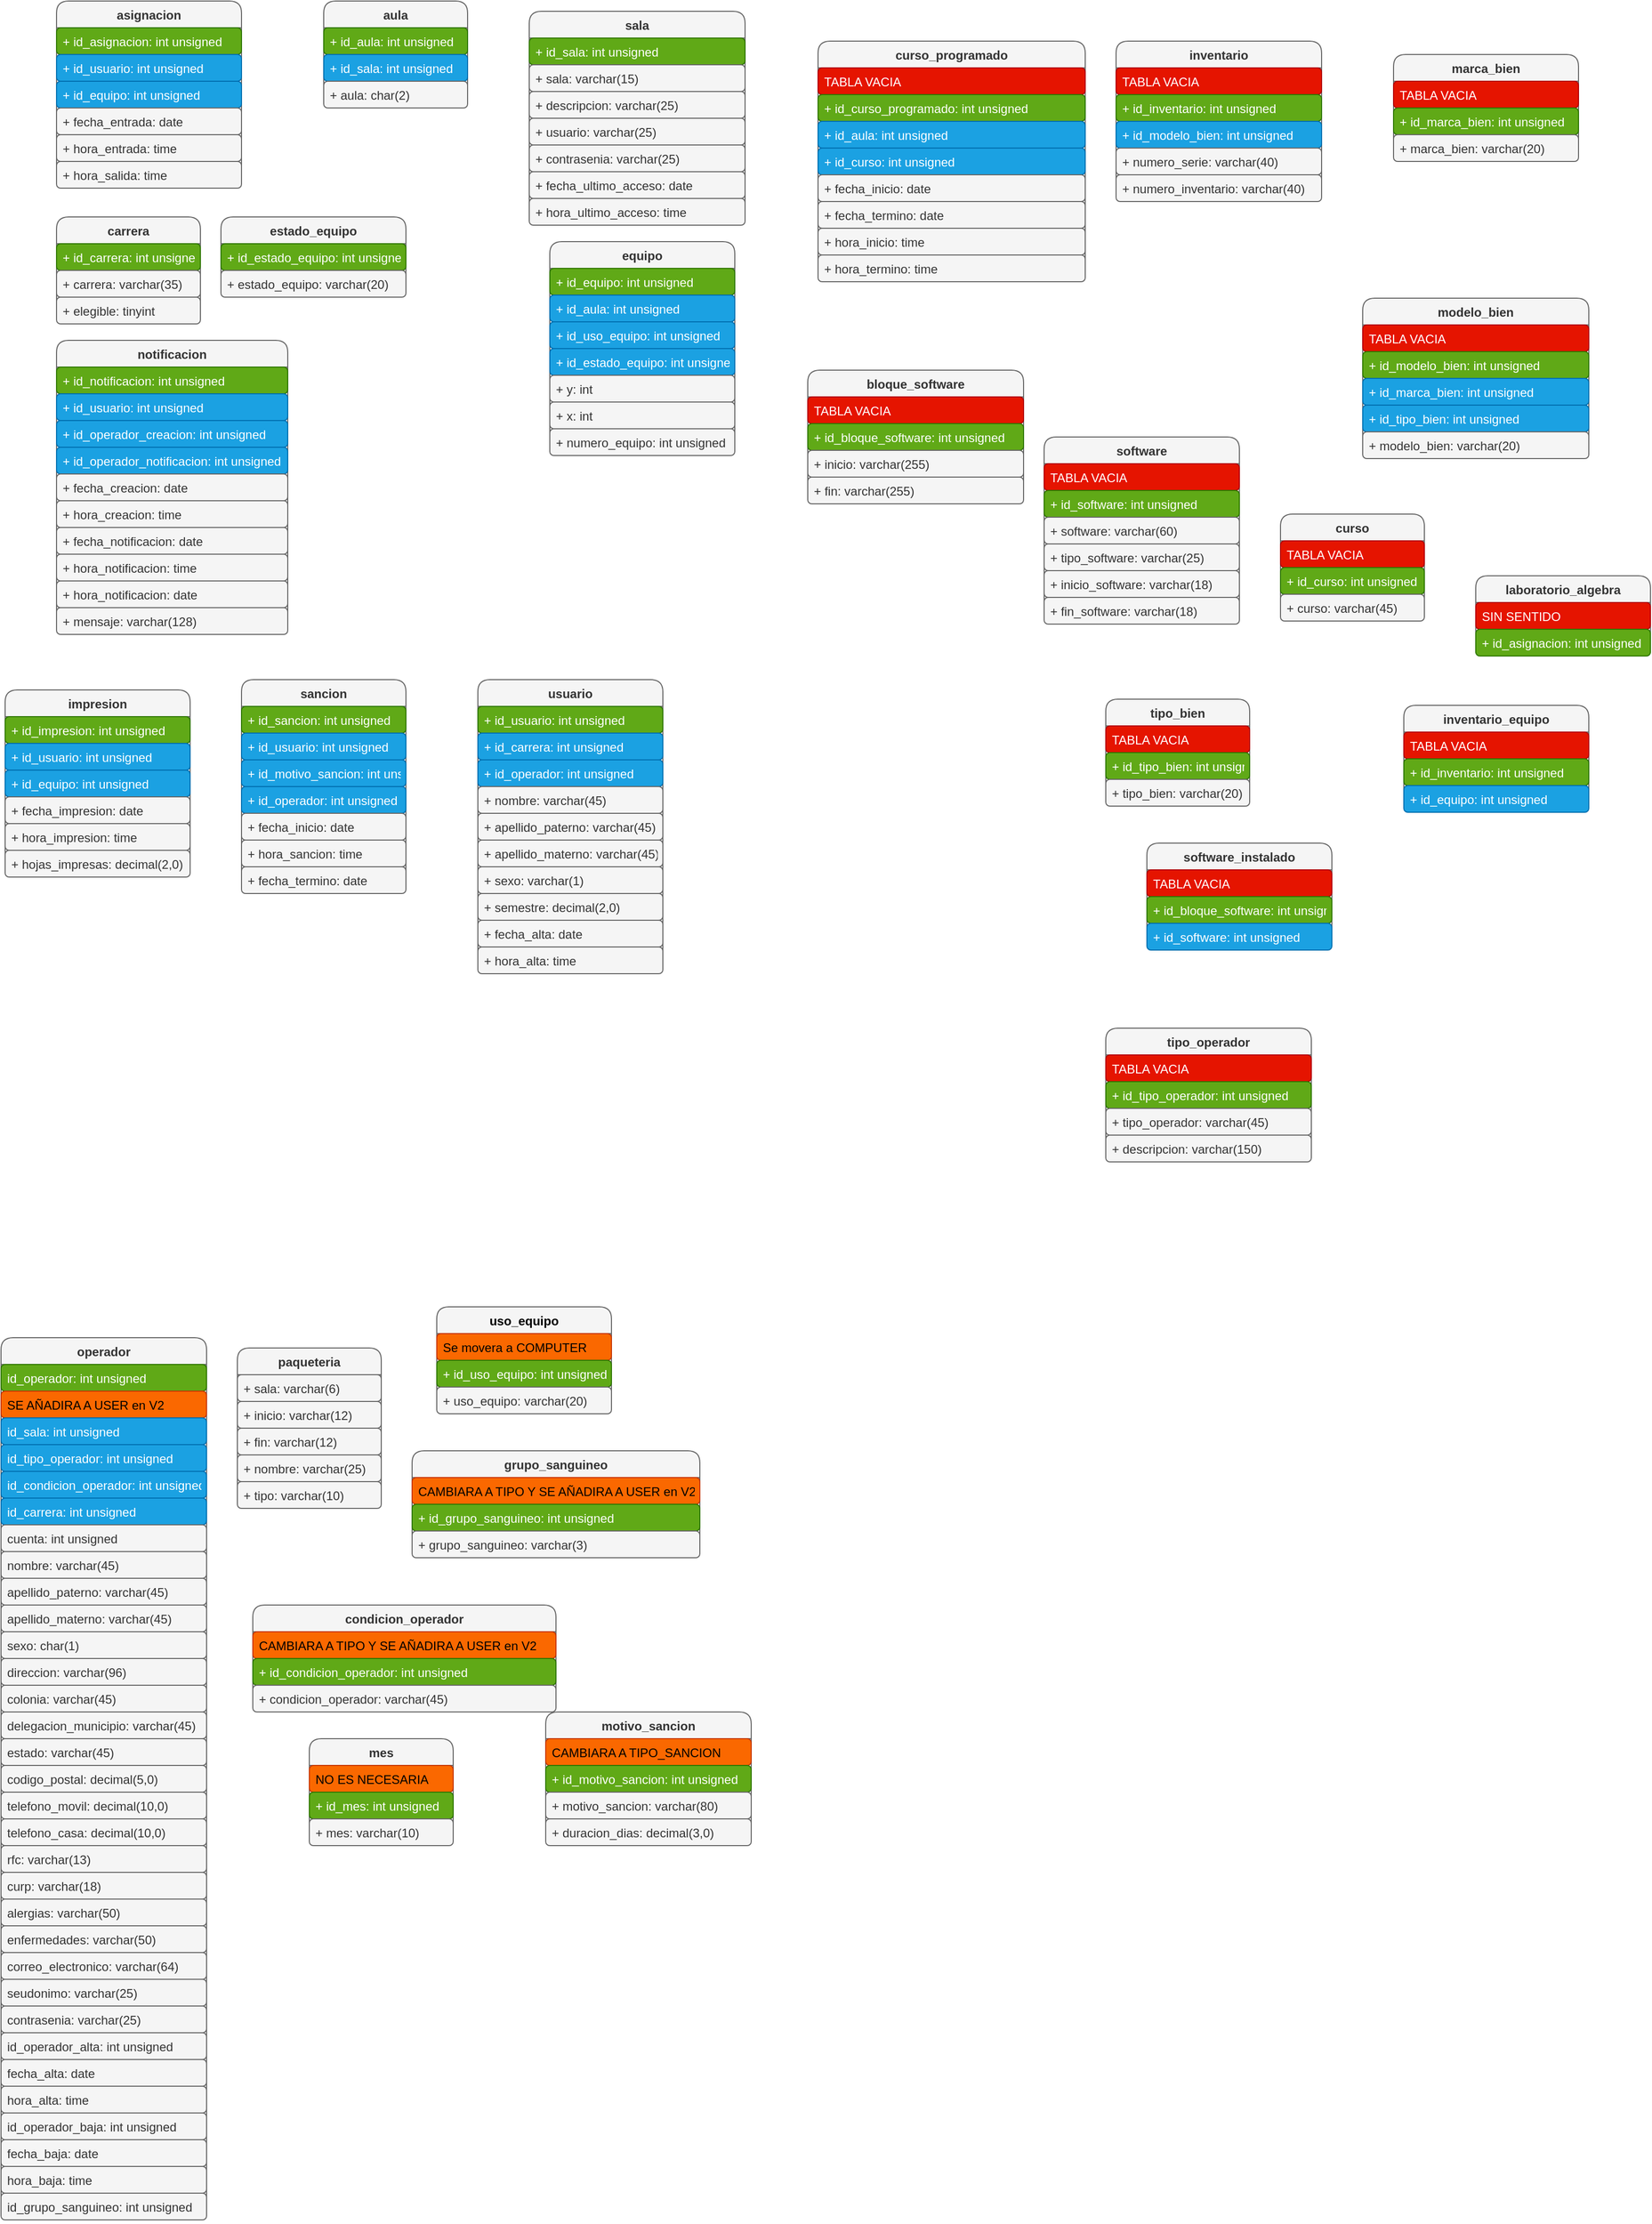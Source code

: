 <mxfile>
    <diagram id="XXIymWgOaEBPU5ojaQgJ" name="Página-1">
        <mxGraphModel dx="-153" dy="631" grid="1" gridSize="10" guides="1" tooltips="1" connect="1" arrows="1" fold="1" page="1" pageScale="1" pageWidth="827" pageHeight="1169" math="0" shadow="0">
            <root>
                <mxCell id="0"/>
                <mxCell id="1" parent="0"/>
                <mxCell id="2" value="asignacion" style="swimlane;fontStyle=1;childLayout=stackLayout;horizontal=1;startSize=26;fillColor=#f5f5f5;horizontalStack=0;resizeParent=1;resizeParentMax=0;resizeLast=0;collapsible=1;marginBottom=0;fontColor=#333333;strokeColor=#666666;rounded=1;" parent="1" vertex="1">
                    <mxGeometry x="930" y="40" width="180" height="182" as="geometry"/>
                </mxCell>
                <mxCell id="3" value="+ id_asignacion: int unsigned" style="text;strokeColor=#2D7600;fillColor=#60a917;align=left;verticalAlign=top;spacingLeft=4;spacingRight=4;overflow=hidden;rotatable=0;points=[[0,0.5],[1,0.5]];portConstraint=eastwest;fontColor=#ffffff;rounded=1;" parent="2" vertex="1">
                    <mxGeometry y="26" width="180" height="26" as="geometry"/>
                </mxCell>
                <mxCell id="4" value="+ id_usuario: int unsigned" style="text;strokeColor=#006EAF;fillColor=#1ba1e2;align=left;verticalAlign=top;spacingLeft=4;spacingRight=4;overflow=hidden;rotatable=0;points=[[0,0.5],[1,0.5]];portConstraint=eastwest;fontColor=#ffffff;rounded=1;" parent="2" vertex="1">
                    <mxGeometry y="52" width="180" height="26" as="geometry"/>
                </mxCell>
                <mxCell id="5" value="+ id_equipo: int unsigned" style="text;strokeColor=#006EAF;fillColor=#1ba1e2;align=left;verticalAlign=top;spacingLeft=4;spacingRight=4;overflow=hidden;rotatable=0;points=[[0,0.5],[1,0.5]];portConstraint=eastwest;fontColor=#ffffff;rounded=1;" parent="2" vertex="1">
                    <mxGeometry y="78" width="180" height="26" as="geometry"/>
                </mxCell>
                <mxCell id="118" value="+ fecha_entrada: date" style="text;strokeColor=#666666;fillColor=#f5f5f5;align=left;verticalAlign=top;spacingLeft=4;spacingRight=4;overflow=hidden;rotatable=0;points=[[0,0.5],[1,0.5]];portConstraint=eastwest;fontColor=#333333;rounded=1;" parent="2" vertex="1">
                    <mxGeometry y="104" width="180" height="26" as="geometry"/>
                </mxCell>
                <mxCell id="119" value="+ hora_entrada: time" style="text;strokeColor=#666666;fillColor=#f5f5f5;align=left;verticalAlign=top;spacingLeft=4;spacingRight=4;overflow=hidden;rotatable=0;points=[[0,0.5],[1,0.5]];portConstraint=eastwest;fontColor=#333333;rounded=1;" parent="2" vertex="1">
                    <mxGeometry y="130" width="180" height="26" as="geometry"/>
                </mxCell>
                <mxCell id="120" value="+ hora_salida: time" style="text;strokeColor=#666666;fillColor=#f5f5f5;align=left;verticalAlign=top;spacingLeft=4;spacingRight=4;overflow=hidden;rotatable=0;points=[[0,0.5],[1,0.5]];portConstraint=eastwest;fontColor=#333333;rounded=1;" parent="2" vertex="1">
                    <mxGeometry y="156" width="180" height="26" as="geometry"/>
                </mxCell>
                <mxCell id="6" value="aula" style="swimlane;fontStyle=1;childLayout=stackLayout;horizontal=1;startSize=26;fillColor=#f5f5f5;horizontalStack=0;resizeParent=1;resizeParentMax=0;resizeLast=0;collapsible=1;marginBottom=0;fontColor=#333333;strokeColor=#666666;rounded=1;" parent="1" vertex="1">
                    <mxGeometry x="1190" y="40" width="140" height="104" as="geometry"/>
                </mxCell>
                <mxCell id="7" value="+ id_aula: int unsigned" style="text;strokeColor=#2D7600;fillColor=#60a917;align=left;verticalAlign=top;spacingLeft=4;spacingRight=4;overflow=hidden;rotatable=0;points=[[0,0.5],[1,0.5]];portConstraint=eastwest;fontColor=#ffffff;rounded=1;" parent="6" vertex="1">
                    <mxGeometry y="26" width="140" height="26" as="geometry"/>
                </mxCell>
                <mxCell id="8" value="+ id_sala: int unsigned" style="text;strokeColor=#006EAF;fillColor=#1ba1e2;align=left;verticalAlign=top;spacingLeft=4;spacingRight=4;overflow=hidden;rotatable=0;points=[[0,0.5],[1,0.5]];portConstraint=eastwest;fontColor=#ffffff;rounded=1;" parent="6" vertex="1">
                    <mxGeometry y="52" width="140" height="26" as="geometry"/>
                </mxCell>
                <mxCell id="9" value="+ aula: char(2)" style="text;strokeColor=#666666;fillColor=#f5f5f5;align=left;verticalAlign=top;spacingLeft=4;spacingRight=4;overflow=hidden;rotatable=0;points=[[0,0.5],[1,0.5]];portConstraint=eastwest;fontColor=#333333;rounded=1;" parent="6" vertex="1">
                    <mxGeometry y="78" width="140" height="26" as="geometry"/>
                </mxCell>
                <mxCell id="10" value="bloque_software" style="swimlane;fontStyle=1;childLayout=stackLayout;horizontal=1;startSize=26;fillColor=#f5f5f5;horizontalStack=0;resizeParent=1;resizeParentMax=0;resizeLast=0;collapsible=1;marginBottom=0;rounded=1;fontColor=#333333;strokeColor=#666666;" parent="1" vertex="1">
                    <mxGeometry x="1661" y="399" width="210" height="130" as="geometry"/>
                </mxCell>
                <mxCell id="201" value="TABLA VACIA" style="text;strokeColor=#B20000;fillColor=#e51400;align=left;verticalAlign=top;spacingLeft=4;spacingRight=4;overflow=hidden;rotatable=0;points=[[0,0.5],[1,0.5]];portConstraint=eastwest;rounded=1;fontColor=#ffffff;" parent="10" vertex="1">
                    <mxGeometry y="26" width="210" height="26" as="geometry"/>
                </mxCell>
                <mxCell id="11" value="+ id_bloque_software: int unsigned" style="text;strokeColor=#2D7600;fillColor=#60a917;align=left;verticalAlign=top;spacingLeft=4;spacingRight=4;overflow=hidden;rotatable=0;points=[[0,0.5],[1,0.5]];portConstraint=eastwest;rounded=1;fontColor=#ffffff;" parent="10" vertex="1">
                    <mxGeometry y="52" width="210" height="26" as="geometry"/>
                </mxCell>
                <mxCell id="12" value="+ inicio: varchar(255)" style="text;strokeColor=#666666;fillColor=#f5f5f5;align=left;verticalAlign=top;spacingLeft=4;spacingRight=4;overflow=hidden;rotatable=0;points=[[0,0.5],[1,0.5]];portConstraint=eastwest;rounded=1;fontColor=#333333;" parent="10" vertex="1">
                    <mxGeometry y="78" width="210" height="26" as="geometry"/>
                </mxCell>
                <mxCell id="13" value="+ fin: varchar(255)" style="text;strokeColor=#666666;fillColor=#f5f5f5;align=left;verticalAlign=top;spacingLeft=4;spacingRight=4;overflow=hidden;rotatable=0;points=[[0,0.5],[1,0.5]];portConstraint=eastwest;rounded=1;fontColor=#333333;" parent="10" vertex="1">
                    <mxGeometry y="104" width="210" height="26" as="geometry"/>
                </mxCell>
                <mxCell id="14" value="carrera" style="swimlane;fontStyle=1;childLayout=stackLayout;horizontal=1;startSize=26;fillColor=#f5f5f5;horizontalStack=0;resizeParent=1;resizeParentMax=0;resizeLast=0;collapsible=1;marginBottom=0;strokeColor=#666666;fontColor=#333333;rounded=1;" parent="1" vertex="1">
                    <mxGeometry x="930" y="250" width="140" height="104" as="geometry"/>
                </mxCell>
                <mxCell id="15" value="+ id_carrera: int unsigned" style="text;strokeColor=#2D7600;fillColor=#60a917;align=left;verticalAlign=top;spacingLeft=4;spacingRight=4;overflow=hidden;rotatable=0;points=[[0,0.5],[1,0.5]];portConstraint=eastwest;fontColor=#ffffff;rounded=1;" parent="14" vertex="1">
                    <mxGeometry y="26" width="140" height="26" as="geometry"/>
                </mxCell>
                <mxCell id="16" value="+ carrera: varchar(35)" style="text;strokeColor=#666666;fillColor=#f5f5f5;align=left;verticalAlign=top;spacingLeft=4;spacingRight=4;overflow=hidden;rotatable=0;points=[[0,0.5],[1,0.5]];portConstraint=eastwest;fontColor=#333333;rounded=1;" parent="14" vertex="1">
                    <mxGeometry y="52" width="140" height="26" as="geometry"/>
                </mxCell>
                <mxCell id="17" value="+ elegible: tinyint" style="text;strokeColor=#666666;fillColor=#f5f5f5;align=left;verticalAlign=top;spacingLeft=4;spacingRight=4;overflow=hidden;rotatable=0;points=[[0,0.5],[1,0.5]];portConstraint=eastwest;fontColor=#333333;rounded=1;" parent="14" vertex="1">
                    <mxGeometry y="78" width="140" height="26" as="geometry"/>
                </mxCell>
                <mxCell id="18" value="condicion_operador" style="swimlane;fontStyle=1;childLayout=stackLayout;horizontal=1;startSize=26;fillColor=#f5f5f5;horizontalStack=0;resizeParent=1;resizeParentMax=0;resizeLast=0;collapsible=1;marginBottom=0;rounded=1;fontColor=#333333;strokeColor=#666666;" parent="1" vertex="1">
                    <mxGeometry x="1121" y="1600" width="295" height="104" as="geometry"/>
                </mxCell>
                <mxCell id="213" value="CAMBIARA A TIPO Y SE AÑADIRA A USER en V2" style="text;strokeColor=#C73500;fillColor=#fa6800;align=left;verticalAlign=top;spacingLeft=4;spacingRight=4;overflow=hidden;rotatable=0;points=[[0,0.5],[1,0.5]];portConstraint=eastwest;rounded=1;fontColor=#000000;" parent="18" vertex="1">
                    <mxGeometry y="26" width="295" height="26" as="geometry"/>
                </mxCell>
                <mxCell id="19" value="+ id_condicion_operador: int unsigned" style="text;strokeColor=#2D7600;fillColor=#60a917;align=left;verticalAlign=top;spacingLeft=4;spacingRight=4;overflow=hidden;rotatable=0;points=[[0,0.5],[1,0.5]];portConstraint=eastwest;rounded=1;fontColor=#ffffff;" parent="18" vertex="1">
                    <mxGeometry y="52" width="295" height="26" as="geometry"/>
                </mxCell>
                <mxCell id="20" value="+ condicion_operador: varchar(45)" style="text;strokeColor=#666666;fillColor=#f5f5f5;align=left;verticalAlign=top;spacingLeft=4;spacingRight=4;overflow=hidden;rotatable=0;points=[[0,0.5],[1,0.5]];portConstraint=eastwest;rounded=1;fontColor=#333333;" parent="18" vertex="1">
                    <mxGeometry y="78" width="295" height="26" as="geometry"/>
                </mxCell>
                <mxCell id="22" value="curso" style="swimlane;fontStyle=1;childLayout=stackLayout;horizontal=1;startSize=26;fillColor=#f5f5f5;horizontalStack=0;resizeParent=1;resizeParentMax=0;resizeLast=0;collapsible=1;marginBottom=0;rounded=1;fontColor=#333333;strokeColor=#666666;" parent="1" vertex="1">
                    <mxGeometry x="2121" y="539" width="140" height="104" as="geometry"/>
                </mxCell>
                <mxCell id="203" value="TABLA VACIA" style="text;strokeColor=#B20000;fillColor=#e51400;align=left;verticalAlign=top;spacingLeft=4;spacingRight=4;overflow=hidden;rotatable=0;points=[[0,0.5],[1,0.5]];portConstraint=eastwest;rounded=1;fontColor=#ffffff;" parent="22" vertex="1">
                    <mxGeometry y="26" width="140" height="26" as="geometry"/>
                </mxCell>
                <mxCell id="23" value="+ id_curso: int unsigned" style="text;strokeColor=#2D7600;fillColor=#60a917;align=left;verticalAlign=top;spacingLeft=4;spacingRight=4;overflow=hidden;rotatable=0;points=[[0,0.5],[1,0.5]];portConstraint=eastwest;rounded=1;fontColor=#ffffff;" parent="22" vertex="1">
                    <mxGeometry y="52" width="140" height="26" as="geometry"/>
                </mxCell>
                <mxCell id="24" value="+ curso: varchar(45)" style="text;strokeColor=#666666;fillColor=#f5f5f5;align=left;verticalAlign=top;spacingLeft=4;spacingRight=4;overflow=hidden;rotatable=0;points=[[0,0.5],[1,0.5]];portConstraint=eastwest;rounded=1;fontColor=#333333;" parent="22" vertex="1">
                    <mxGeometry y="78" width="140" height="26" as="geometry"/>
                </mxCell>
                <mxCell id="26" value="curso_programado" style="swimlane;fontStyle=1;childLayout=stackLayout;horizontal=1;startSize=26;fillColor=#f5f5f5;horizontalStack=0;resizeParent=1;resizeParentMax=0;resizeLast=0;collapsible=1;marginBottom=0;rounded=1;fontColor=#333333;strokeColor=#666666;" parent="1" vertex="1">
                    <mxGeometry x="1671" y="79" width="260" height="234" as="geometry"/>
                </mxCell>
                <mxCell id="210" value="TABLA VACIA" style="text;strokeColor=#B20000;fillColor=#e51400;align=left;verticalAlign=top;spacingLeft=4;spacingRight=4;overflow=hidden;rotatable=0;points=[[0,0.5],[1,0.5]];portConstraint=eastwest;rounded=1;fontColor=#ffffff;" parent="26" vertex="1">
                    <mxGeometry y="26" width="260" height="26" as="geometry"/>
                </mxCell>
                <mxCell id="27" value="+ id_curso_programado: int unsigned" style="text;strokeColor=#2D7600;fillColor=#60a917;align=left;verticalAlign=top;spacingLeft=4;spacingRight=4;overflow=hidden;rotatable=0;points=[[0,0.5],[1,0.5]];portConstraint=eastwest;rounded=1;fontColor=#ffffff;" parent="26" vertex="1">
                    <mxGeometry y="52" width="260" height="26" as="geometry"/>
                </mxCell>
                <mxCell id="154" value="+ id_aula: int unsigned" style="text;strokeColor=#006EAF;fillColor=#1ba1e2;align=left;verticalAlign=top;spacingLeft=4;spacingRight=4;overflow=hidden;rotatable=0;points=[[0,0.5],[1,0.5]];portConstraint=eastwest;rounded=1;fontColor=#ffffff;" parent="26" vertex="1">
                    <mxGeometry y="78" width="260" height="26" as="geometry"/>
                </mxCell>
                <mxCell id="155" value="+ id_curso: int unsigned" style="text;strokeColor=#006EAF;fillColor=#1ba1e2;align=left;verticalAlign=top;spacingLeft=4;spacingRight=4;overflow=hidden;rotatable=0;points=[[0,0.5],[1,0.5]];portConstraint=eastwest;rounded=1;fontColor=#ffffff;" parent="26" vertex="1">
                    <mxGeometry y="104" width="260" height="26" as="geometry"/>
                </mxCell>
                <mxCell id="28" value="+ fecha_inicio: date" style="text;strokeColor=#666666;fillColor=#f5f5f5;align=left;verticalAlign=top;spacingLeft=4;spacingRight=4;overflow=hidden;rotatable=0;points=[[0,0.5],[1,0.5]];portConstraint=eastwest;rounded=1;fontColor=#333333;" parent="26" vertex="1">
                    <mxGeometry y="130" width="260" height="26" as="geometry"/>
                </mxCell>
                <mxCell id="29" value="+ fecha_termino: date" style="text;strokeColor=#666666;fillColor=#f5f5f5;align=left;verticalAlign=top;spacingLeft=4;spacingRight=4;overflow=hidden;rotatable=0;points=[[0,0.5],[1,0.5]];portConstraint=eastwest;rounded=1;fontColor=#333333;" parent="26" vertex="1">
                    <mxGeometry y="156" width="260" height="26" as="geometry"/>
                </mxCell>
                <mxCell id="157" value="+ hora_inicio: time" style="text;strokeColor=#666666;fillColor=#f5f5f5;align=left;verticalAlign=top;spacingLeft=4;spacingRight=4;overflow=hidden;rotatable=0;points=[[0,0.5],[1,0.5]];portConstraint=eastwest;rounded=1;fontColor=#333333;" parent="26" vertex="1">
                    <mxGeometry y="182" width="260" height="26" as="geometry"/>
                </mxCell>
                <mxCell id="158" value="+ hora_termino: time" style="text;strokeColor=#666666;fillColor=#f5f5f5;align=left;verticalAlign=top;spacingLeft=4;spacingRight=4;overflow=hidden;rotatable=0;points=[[0,0.5],[1,0.5]];portConstraint=eastwest;rounded=1;fontColor=#333333;" parent="26" vertex="1">
                    <mxGeometry y="208" width="260" height="26" as="geometry"/>
                </mxCell>
                <mxCell id="30" value="equipo" style="swimlane;fontStyle=1;childLayout=stackLayout;horizontal=1;startSize=26;fillColor=#f5f5f5;horizontalStack=0;resizeParent=1;resizeParentMax=0;resizeLast=0;collapsible=1;marginBottom=0;fontColor=#333333;strokeColor=#666666;rounded=1;" parent="1" vertex="1">
                    <mxGeometry x="1410" y="274" width="180" height="208" as="geometry"/>
                </mxCell>
                <mxCell id="31" value="+ id_equipo: int unsigned" style="text;strokeColor=#2D7600;fillColor=#60a917;align=left;verticalAlign=top;spacingLeft=4;spacingRight=4;overflow=hidden;rotatable=0;points=[[0,0.5],[1,0.5]];portConstraint=eastwest;fontColor=#ffffff;rounded=1;" parent="30" vertex="1">
                    <mxGeometry y="26" width="180" height="26" as="geometry"/>
                </mxCell>
                <mxCell id="125" value="+ id_aula: int unsigned" style="text;strokeColor=#006EAF;fillColor=#1ba1e2;align=left;verticalAlign=top;spacingLeft=4;spacingRight=4;overflow=hidden;rotatable=0;points=[[0,0.5],[1,0.5]];portConstraint=eastwest;fontColor=#ffffff;rounded=1;" parent="30" vertex="1">
                    <mxGeometry y="52" width="180" height="26" as="geometry"/>
                </mxCell>
                <mxCell id="127" value="+ id_uso_equipo: int unsigned" style="text;strokeColor=#006EAF;fillColor=#1ba1e2;align=left;verticalAlign=top;spacingLeft=4;spacingRight=4;overflow=hidden;rotatable=0;points=[[0,0.5],[1,0.5]];portConstraint=eastwest;fontColor=#ffffff;rounded=1;" parent="30" vertex="1">
                    <mxGeometry y="78" width="180" height="26" as="geometry"/>
                </mxCell>
                <mxCell id="128" value="+ id_estado_equipo: int unsigned" style="text;strokeColor=#006EAF;fillColor=#1ba1e2;align=left;verticalAlign=top;spacingLeft=4;spacingRight=4;overflow=hidden;rotatable=0;points=[[0,0.5],[1,0.5]];portConstraint=eastwest;fontColor=#ffffff;rounded=1;" parent="30" vertex="1">
                    <mxGeometry y="104" width="180" height="26" as="geometry"/>
                </mxCell>
                <mxCell id="32" value="+ y: int" style="text;strokeColor=#666666;fillColor=#f5f5f5;align=left;verticalAlign=top;spacingLeft=4;spacingRight=4;overflow=hidden;rotatable=0;points=[[0,0.5],[1,0.5]];portConstraint=eastwest;fontColor=#333333;rounded=1;" parent="30" vertex="1">
                    <mxGeometry y="130" width="180" height="26" as="geometry"/>
                </mxCell>
                <mxCell id="126" value="+ x: int" style="text;strokeColor=#666666;fillColor=#f5f5f5;align=left;verticalAlign=top;spacingLeft=4;spacingRight=4;overflow=hidden;rotatable=0;points=[[0,0.5],[1,0.5]];portConstraint=eastwest;fontColor=#333333;rounded=1;" parent="30" vertex="1">
                    <mxGeometry y="156" width="180" height="26" as="geometry"/>
                </mxCell>
                <mxCell id="33" value="+ numero_equipo: int unsigned" style="text;strokeColor=#666666;fillColor=#f5f5f5;align=left;verticalAlign=top;spacingLeft=4;spacingRight=4;overflow=hidden;rotatable=0;points=[[0,0.5],[1,0.5]];portConstraint=eastwest;fontColor=#333333;rounded=1;" parent="30" vertex="1">
                    <mxGeometry y="182" width="180" height="26" as="geometry"/>
                </mxCell>
                <mxCell id="34" value="estado_equipo" style="swimlane;fontStyle=1;childLayout=stackLayout;horizontal=1;startSize=26;fillColor=#f5f5f5;horizontalStack=0;resizeParent=1;resizeParentMax=0;resizeLast=0;collapsible=1;marginBottom=0;fontColor=#333333;strokeColor=#666666;rounded=1;" parent="1" vertex="1">
                    <mxGeometry x="1090" y="250" width="180" height="78" as="geometry"/>
                </mxCell>
                <mxCell id="35" value="+ id_estado_equipo: int unsigned" style="text;strokeColor=#2D7600;fillColor=#60a917;align=left;verticalAlign=top;spacingLeft=4;spacingRight=4;overflow=hidden;rotatable=0;points=[[0,0.5],[1,0.5]];portConstraint=eastwest;fontColor=#ffffff;rounded=1;" parent="34" vertex="1">
                    <mxGeometry y="26" width="180" height="26" as="geometry"/>
                </mxCell>
                <mxCell id="36" value="+ estado_equipo: varchar(20)" style="text;strokeColor=#666666;fillColor=#f5f5f5;align=left;verticalAlign=top;spacingLeft=4;spacingRight=4;overflow=hidden;rotatable=0;points=[[0,0.5],[1,0.5]];portConstraint=eastwest;fontColor=#333333;rounded=1;" parent="34" vertex="1">
                    <mxGeometry y="52" width="180" height="26" as="geometry"/>
                </mxCell>
                <mxCell id="38" value="grupo_sanguineo" style="swimlane;fontStyle=1;childLayout=stackLayout;horizontal=1;startSize=26;fillColor=#f5f5f5;horizontalStack=0;resizeParent=1;resizeParentMax=0;resizeLast=0;collapsible=1;marginBottom=0;rounded=1;fontColor=#333333;strokeColor=#666666;" parent="1" vertex="1">
                    <mxGeometry x="1276" y="1450" width="280" height="104" as="geometry"/>
                </mxCell>
                <mxCell id="215" value="CAMBIARA A TIPO Y SE AÑADIRA A USER en V2" style="text;strokeColor=#C73500;fillColor=#fa6800;align=left;verticalAlign=top;spacingLeft=4;spacingRight=4;overflow=hidden;rotatable=0;points=[[0,0.5],[1,0.5]];portConstraint=eastwest;rounded=1;fontColor=#000000;" parent="38" vertex="1">
                    <mxGeometry y="26" width="280" height="26" as="geometry"/>
                </mxCell>
                <mxCell id="39" value="+ id_grupo_sanguineo: int unsigned" style="text;strokeColor=#2D7600;fillColor=#60a917;align=left;verticalAlign=top;spacingLeft=4;spacingRight=4;overflow=hidden;rotatable=0;points=[[0,0.5],[1,0.5]];portConstraint=eastwest;rounded=1;fontColor=#ffffff;" parent="38" vertex="1">
                    <mxGeometry y="52" width="280" height="26" as="geometry"/>
                </mxCell>
                <mxCell id="40" value="+ grupo_sanguineo: varchar(3)" style="text;strokeColor=#666666;fillColor=#f5f5f5;align=left;verticalAlign=top;spacingLeft=4;spacingRight=4;overflow=hidden;rotatable=0;points=[[0,0.5],[1,0.5]];portConstraint=eastwest;rounded=1;fontColor=#333333;" parent="38" vertex="1">
                    <mxGeometry y="78" width="280" height="26" as="geometry"/>
                </mxCell>
                <mxCell id="42" value="impresion" style="swimlane;fontStyle=1;childLayout=stackLayout;horizontal=1;startSize=26;fillColor=#f5f5f5;horizontalStack=0;resizeParent=1;resizeParentMax=0;resizeLast=0;collapsible=1;marginBottom=0;fontColor=#333333;strokeColor=#666666;rounded=1;" parent="1" vertex="1">
                    <mxGeometry x="880" y="710" width="180" height="182" as="geometry"/>
                </mxCell>
                <mxCell id="43" value="+ id_impresion: int unsigned" style="text;strokeColor=#2D7600;fillColor=#60a917;align=left;verticalAlign=top;spacingLeft=4;spacingRight=4;overflow=hidden;rotatable=0;points=[[0,0.5],[1,0.5]];portConstraint=eastwest;fontColor=#ffffff;rounded=1;" parent="42" vertex="1">
                    <mxGeometry y="26" width="180" height="26" as="geometry"/>
                </mxCell>
                <mxCell id="138" value="+ id_usuario: int unsigned" style="text;strokeColor=#006EAF;fillColor=#1ba1e2;align=left;verticalAlign=top;spacingLeft=4;spacingRight=4;overflow=hidden;rotatable=0;points=[[0,0.5],[1,0.5]];portConstraint=eastwest;fontColor=#ffffff;rounded=1;" parent="42" vertex="1">
                    <mxGeometry y="52" width="180" height="26" as="geometry"/>
                </mxCell>
                <mxCell id="139" value="+ id_equipo: int unsigned" style="text;strokeColor=#006EAF;fillColor=#1ba1e2;align=left;verticalAlign=top;spacingLeft=4;spacingRight=4;overflow=hidden;rotatable=0;points=[[0,0.5],[1,0.5]];portConstraint=eastwest;fontColor=#ffffff;rounded=1;" parent="42" vertex="1">
                    <mxGeometry y="78" width="180" height="26" as="geometry"/>
                </mxCell>
                <mxCell id="44" value="+ fecha_impresion: date" style="text;strokeColor=#666666;fillColor=#f5f5f5;align=left;verticalAlign=top;spacingLeft=4;spacingRight=4;overflow=hidden;rotatable=0;points=[[0,0.5],[1,0.5]];portConstraint=eastwest;fontColor=#333333;rounded=1;" parent="42" vertex="1">
                    <mxGeometry y="104" width="180" height="26" as="geometry"/>
                </mxCell>
                <mxCell id="45" value="+ hora_impresion: time" style="text;strokeColor=#666666;fillColor=#f5f5f5;align=left;verticalAlign=top;spacingLeft=4;spacingRight=4;overflow=hidden;rotatable=0;points=[[0,0.5],[1,0.5]];portConstraint=eastwest;fontColor=#333333;rounded=1;" parent="42" vertex="1">
                    <mxGeometry y="130" width="180" height="26" as="geometry"/>
                </mxCell>
                <mxCell id="141" value="+ hojas_impresas: decimal(2,0)" style="text;strokeColor=#666666;fillColor=#f5f5f5;align=left;verticalAlign=top;spacingLeft=4;spacingRight=4;overflow=hidden;rotatable=0;points=[[0,0.5],[1,0.5]];portConstraint=eastwest;fontColor=#333333;rounded=1;" parent="42" vertex="1">
                    <mxGeometry y="156" width="180" height="26" as="geometry"/>
                </mxCell>
                <mxCell id="46" value="inventario" style="swimlane;fontStyle=1;childLayout=stackLayout;horizontal=1;startSize=26;fillColor=#f5f5f5;horizontalStack=0;resizeParent=1;resizeParentMax=0;resizeLast=0;collapsible=1;marginBottom=0;rounded=1;fontColor=#333333;strokeColor=#666666;" parent="1" vertex="1">
                    <mxGeometry x="1961" y="79" width="200" height="156" as="geometry"/>
                </mxCell>
                <mxCell id="204" value="TABLA VACIA" style="text;strokeColor=#B20000;fillColor=#e51400;align=left;verticalAlign=top;spacingLeft=4;spacingRight=4;overflow=hidden;rotatable=0;points=[[0,0.5],[1,0.5]];portConstraint=eastwest;rounded=1;fontColor=#ffffff;" parent="46" vertex="1">
                    <mxGeometry y="26" width="200" height="26" as="geometry"/>
                </mxCell>
                <mxCell id="47" value="+ id_inventario: int unsigned" style="text;strokeColor=#2D7600;fillColor=#60a917;align=left;verticalAlign=top;spacingLeft=4;spacingRight=4;overflow=hidden;rotatable=0;points=[[0,0.5],[1,0.5]];portConstraint=eastwest;rounded=1;fontColor=#ffffff;" parent="46" vertex="1">
                    <mxGeometry y="52" width="200" height="26" as="geometry"/>
                </mxCell>
                <mxCell id="48" value="+ id_modelo_bien: int unsigned" style="text;strokeColor=#006EAF;fillColor=#1ba1e2;align=left;verticalAlign=top;spacingLeft=4;spacingRight=4;overflow=hidden;rotatable=0;points=[[0,0.5],[1,0.5]];portConstraint=eastwest;rounded=1;fontColor=#ffffff;" parent="46" vertex="1">
                    <mxGeometry y="78" width="200" height="26" as="geometry"/>
                </mxCell>
                <mxCell id="49" value="+ numero_serie: varchar(40)" style="text;strokeColor=#666666;fillColor=#f5f5f5;align=left;verticalAlign=top;spacingLeft=4;spacingRight=4;overflow=hidden;rotatable=0;points=[[0,0.5],[1,0.5]];portConstraint=eastwest;rounded=1;fontColor=#333333;" parent="46" vertex="1">
                    <mxGeometry y="104" width="200" height="26" as="geometry"/>
                </mxCell>
                <mxCell id="159" value="+ numero_inventario: varchar(40)" style="text;strokeColor=#666666;fillColor=#f5f5f5;align=left;verticalAlign=top;spacingLeft=4;spacingRight=4;overflow=hidden;rotatable=0;points=[[0,0.5],[1,0.5]];portConstraint=eastwest;rounded=1;fontColor=#333333;" parent="46" vertex="1">
                    <mxGeometry y="130" width="200" height="26" as="geometry"/>
                </mxCell>
                <mxCell id="50" value="inventario_equipo" style="swimlane;fontStyle=1;childLayout=stackLayout;horizontal=1;startSize=26;fillColor=#f5f5f5;horizontalStack=0;resizeParent=1;resizeParentMax=0;resizeLast=0;collapsible=1;marginBottom=0;rounded=1;fontColor=#333333;strokeColor=#666666;" parent="1" vertex="1">
                    <mxGeometry x="2241" y="725" width="180" height="104" as="geometry"/>
                </mxCell>
                <mxCell id="206" value="TABLA VACIA" style="text;strokeColor=#B20000;fillColor=#e51400;align=left;verticalAlign=top;spacingLeft=4;spacingRight=4;overflow=hidden;rotatable=0;points=[[0,0.5],[1,0.5]];portConstraint=eastwest;rounded=1;fontColor=#ffffff;" parent="50" vertex="1">
                    <mxGeometry y="26" width="180" height="26" as="geometry"/>
                </mxCell>
                <mxCell id="51" value="+ id_inventario: int unsigned" style="text;strokeColor=#2D7600;fillColor=#60a917;align=left;verticalAlign=top;spacingLeft=4;spacingRight=4;overflow=hidden;rotatable=0;points=[[0,0.5],[1,0.5]];portConstraint=eastwest;rounded=1;fontColor=#ffffff;" parent="50" vertex="1">
                    <mxGeometry y="52" width="180" height="26" as="geometry"/>
                </mxCell>
                <mxCell id="52" value="+ id_equipo: int unsigned" style="text;strokeColor=#006EAF;fillColor=#1ba1e2;align=left;verticalAlign=top;spacingLeft=4;spacingRight=4;overflow=hidden;rotatable=0;points=[[0,0.5],[1,0.5]];portConstraint=eastwest;rounded=1;fontColor=#ffffff;" parent="50" vertex="1">
                    <mxGeometry y="78" width="180" height="26" as="geometry"/>
                </mxCell>
                <mxCell id="54" value="laboratorio_algebra" style="swimlane;fontStyle=1;childLayout=stackLayout;horizontal=1;startSize=26;fillColor=#f5f5f5;horizontalStack=0;resizeParent=1;resizeParentMax=0;resizeLast=0;collapsible=1;marginBottom=0;rounded=1;fontColor=#333333;strokeColor=#666666;" parent="1" vertex="1">
                    <mxGeometry x="2311" y="599" width="170" height="78" as="geometry"/>
                </mxCell>
                <mxCell id="199" value="SIN SENTIDO" style="text;strokeColor=#B20000;fillColor=#e51400;align=left;verticalAlign=top;spacingLeft=4;spacingRight=4;overflow=hidden;rotatable=0;points=[[0,0.5],[1,0.5]];portConstraint=eastwest;rounded=1;fontColor=#ffffff;" parent="54" vertex="1">
                    <mxGeometry y="26" width="170" height="26" as="geometry"/>
                </mxCell>
                <mxCell id="55" value="+ id_asignacion: int unsigned" style="text;strokeColor=#2D7600;fillColor=#60a917;align=left;verticalAlign=top;spacingLeft=4;spacingRight=4;overflow=hidden;rotatable=0;points=[[0,0.5],[1,0.5]];portConstraint=eastwest;rounded=1;fontColor=#ffffff;" parent="54" vertex="1">
                    <mxGeometry y="52" width="170" height="26" as="geometry"/>
                </mxCell>
                <mxCell id="58" value="marca_bien" style="swimlane;fontStyle=1;childLayout=stackLayout;horizontal=1;startSize=26;fillColor=#f5f5f5;horizontalStack=0;resizeParent=1;resizeParentMax=0;resizeLast=0;collapsible=1;marginBottom=0;rounded=1;fontColor=#333333;strokeColor=#666666;" parent="1" vertex="1">
                    <mxGeometry x="2231" y="92" width="180" height="104" as="geometry"/>
                </mxCell>
                <mxCell id="205" value="TABLA VACIA" style="text;strokeColor=#B20000;fillColor=#e51400;align=left;verticalAlign=top;spacingLeft=4;spacingRight=4;overflow=hidden;rotatable=0;points=[[0,0.5],[1,0.5]];portConstraint=eastwest;rounded=1;fontColor=#ffffff;" parent="58" vertex="1">
                    <mxGeometry y="26" width="180" height="26" as="geometry"/>
                </mxCell>
                <mxCell id="59" value="+ id_marca_bien: int unsigned" style="text;strokeColor=#2D7600;fillColor=#60a917;align=left;verticalAlign=top;spacingLeft=4;spacingRight=4;overflow=hidden;rotatable=0;points=[[0,0.5],[1,0.5]];portConstraint=eastwest;rounded=1;fontColor=#ffffff;" parent="58" vertex="1">
                    <mxGeometry y="52" width="180" height="26" as="geometry"/>
                </mxCell>
                <mxCell id="60" value="+ marca_bien: varchar(20)" style="text;strokeColor=#666666;fillColor=#f5f5f5;align=left;verticalAlign=top;spacingLeft=4;spacingRight=4;overflow=hidden;rotatable=0;points=[[0,0.5],[1,0.5]];portConstraint=eastwest;rounded=1;fontColor=#333333;" parent="58" vertex="1">
                    <mxGeometry y="78" width="180" height="26" as="geometry"/>
                </mxCell>
                <mxCell id="62" value="mes" style="swimlane;fontStyle=1;childLayout=stackLayout;horizontal=1;startSize=26;fillColor=#f5f5f5;horizontalStack=0;resizeParent=1;resizeParentMax=0;resizeLast=0;collapsible=1;marginBottom=0;rounded=1;fontColor=#333333;strokeColor=#666666;" parent="1" vertex="1">
                    <mxGeometry x="1176" y="1730" width="140" height="104" as="geometry"/>
                </mxCell>
                <mxCell id="212" value="NO ES NECESARIA" style="text;strokeColor=#C73500;fillColor=#fa6800;align=left;verticalAlign=top;spacingLeft=4;spacingRight=4;overflow=hidden;rotatable=0;points=[[0,0.5],[1,0.5]];portConstraint=eastwest;rounded=1;fontColor=#000000;" parent="62" vertex="1">
                    <mxGeometry y="26" width="140" height="26" as="geometry"/>
                </mxCell>
                <mxCell id="63" value="+ id_mes: int unsigned" style="text;strokeColor=#2D7600;fillColor=#60a917;align=left;verticalAlign=top;spacingLeft=4;spacingRight=4;overflow=hidden;rotatable=0;points=[[0,0.5],[1,0.5]];portConstraint=eastwest;rounded=1;fontColor=#ffffff;" parent="62" vertex="1">
                    <mxGeometry y="52" width="140" height="26" as="geometry"/>
                </mxCell>
                <mxCell id="64" value="+ mes: varchar(10)" style="text;strokeColor=#666666;fillColor=#f5f5f5;align=left;verticalAlign=top;spacingLeft=4;spacingRight=4;overflow=hidden;rotatable=0;points=[[0,0.5],[1,0.5]];portConstraint=eastwest;rounded=1;fontColor=#333333;" parent="62" vertex="1">
                    <mxGeometry y="78" width="140" height="26" as="geometry"/>
                </mxCell>
                <mxCell id="66" value="modelo_bien" style="swimlane;fontStyle=1;childLayout=stackLayout;horizontal=1;startSize=26;fillColor=#f5f5f5;horizontalStack=0;resizeParent=1;resizeParentMax=0;resizeLast=0;collapsible=1;marginBottom=0;rounded=1;fontColor=#333333;strokeColor=#666666;" parent="1" vertex="1">
                    <mxGeometry x="2201" y="329" width="220" height="156" as="geometry"/>
                </mxCell>
                <mxCell id="202" value="TABLA VACIA" style="text;strokeColor=#B20000;fillColor=#e51400;align=left;verticalAlign=top;spacingLeft=4;spacingRight=4;overflow=hidden;rotatable=0;points=[[0,0.5],[1,0.5]];portConstraint=eastwest;rounded=1;fontColor=#ffffff;" parent="66" vertex="1">
                    <mxGeometry y="26" width="220" height="26" as="geometry"/>
                </mxCell>
                <mxCell id="67" value="+ id_modelo_bien: int unsigned" style="text;strokeColor=#2D7600;fillColor=#60a917;align=left;verticalAlign=top;spacingLeft=4;spacingRight=4;overflow=hidden;rotatable=0;points=[[0,0.5],[1,0.5]];portConstraint=eastwest;rounded=1;fontColor=#ffffff;" parent="66" vertex="1">
                    <mxGeometry y="52" width="220" height="26" as="geometry"/>
                </mxCell>
                <mxCell id="160" value="+ id_marca_bien: int unsigned" style="text;strokeColor=#006EAF;fillColor=#1ba1e2;align=left;verticalAlign=top;spacingLeft=4;spacingRight=4;overflow=hidden;rotatable=0;points=[[0,0.5],[1,0.5]];portConstraint=eastwest;rounded=1;fontColor=#ffffff;" parent="66" vertex="1">
                    <mxGeometry y="78" width="220" height="26" as="geometry"/>
                </mxCell>
                <mxCell id="161" value="+ id_tipo_bien: int unsigned" style="text;strokeColor=#006EAF;fillColor=#1ba1e2;align=left;verticalAlign=top;spacingLeft=4;spacingRight=4;overflow=hidden;rotatable=0;points=[[0,0.5],[1,0.5]];portConstraint=eastwest;rounded=1;fontColor=#ffffff;" parent="66" vertex="1">
                    <mxGeometry y="104" width="220" height="26" as="geometry"/>
                </mxCell>
                <mxCell id="68" value="+ modelo_bien: varchar(20)" style="text;strokeColor=#666666;fillColor=#f5f5f5;align=left;verticalAlign=top;spacingLeft=4;spacingRight=4;overflow=hidden;rotatable=0;points=[[0,0.5],[1,0.5]];portConstraint=eastwest;rounded=1;fontColor=#333333;" parent="66" vertex="1">
                    <mxGeometry y="130" width="220" height="26" as="geometry"/>
                </mxCell>
                <mxCell id="70" value="motivo_sancion" style="swimlane;fontStyle=1;childLayout=stackLayout;horizontal=1;startSize=26;fillColor=#f5f5f5;horizontalStack=0;resizeParent=1;resizeParentMax=0;resizeLast=0;collapsible=1;marginBottom=0;rounded=1;fontColor=#333333;strokeColor=#666666;" parent="1" vertex="1">
                    <mxGeometry x="1406" y="1704" width="200" height="130" as="geometry"/>
                </mxCell>
                <mxCell id="214" value="CAMBIARA A TIPO_SANCION" style="text;strokeColor=#C73500;fillColor=#fa6800;align=left;verticalAlign=top;spacingLeft=4;spacingRight=4;overflow=hidden;rotatable=0;points=[[0,0.5],[1,0.5]];portConstraint=eastwest;rounded=1;fontColor=#000000;" parent="70" vertex="1">
                    <mxGeometry y="26" width="200" height="26" as="geometry"/>
                </mxCell>
                <mxCell id="71" value="+ id_motivo_sancion: int unsigned" style="text;strokeColor=#2D7600;fillColor=#60a917;align=left;verticalAlign=top;spacingLeft=4;spacingRight=4;overflow=hidden;rotatable=0;points=[[0,0.5],[1,0.5]];portConstraint=eastwest;rounded=1;fontColor=#ffffff;" parent="70" vertex="1">
                    <mxGeometry y="52" width="200" height="26" as="geometry"/>
                </mxCell>
                <mxCell id="72" value="+ motivo_sancion: varchar(80)" style="text;strokeColor=#666666;fillColor=#f5f5f5;align=left;verticalAlign=top;spacingLeft=4;spacingRight=4;overflow=hidden;rotatable=0;points=[[0,0.5],[1,0.5]];portConstraint=eastwest;rounded=1;fontColor=#333333;" parent="70" vertex="1">
                    <mxGeometry y="78" width="200" height="26" as="geometry"/>
                </mxCell>
                <mxCell id="73" value="+ duracion_dias: decimal(3,0)" style="text;strokeColor=#666666;fillColor=#f5f5f5;align=left;verticalAlign=top;spacingLeft=4;spacingRight=4;overflow=hidden;rotatable=0;points=[[0,0.5],[1,0.5]];portConstraint=eastwest;rounded=1;fontColor=#333333;" parent="70" vertex="1">
                    <mxGeometry y="104" width="200" height="26" as="geometry"/>
                </mxCell>
                <mxCell id="74" value="notificacion" style="swimlane;fontStyle=1;childLayout=stackLayout;horizontal=1;startSize=26;fillColor=#f5f5f5;horizontalStack=0;resizeParent=1;resizeParentMax=0;resizeLast=0;collapsible=1;marginBottom=0;fontColor=#333333;strokeColor=#666666;rounded=1;" parent="1" vertex="1">
                    <mxGeometry x="930" y="370" width="225" height="286" as="geometry"/>
                </mxCell>
                <mxCell id="75" value="+ id_notificacion: int unsigned" style="text;strokeColor=#2D7600;fillColor=#60a917;align=left;verticalAlign=top;spacingLeft=4;spacingRight=4;overflow=hidden;rotatable=0;points=[[0,0.5],[1,0.5]];portConstraint=eastwest;fontColor=#ffffff;rounded=1;" parent="74" vertex="1">
                    <mxGeometry y="26" width="225" height="26" as="geometry"/>
                </mxCell>
                <mxCell id="131" value="+ id_usuario: int unsigned" style="text;strokeColor=#006EAF;fillColor=#1ba1e2;align=left;verticalAlign=top;spacingLeft=4;spacingRight=4;overflow=hidden;rotatable=0;points=[[0,0.5],[1,0.5]];portConstraint=eastwest;fontColor=#ffffff;rounded=1;" parent="74" vertex="1">
                    <mxGeometry y="52" width="225" height="26" as="geometry"/>
                </mxCell>
                <mxCell id="132" value="+ id_operador_creacion: int unsigned" style="text;strokeColor=#006EAF;fillColor=#1ba1e2;align=left;verticalAlign=top;spacingLeft=4;spacingRight=4;overflow=hidden;rotatable=0;points=[[0,0.5],[1,0.5]];portConstraint=eastwest;fontColor=#ffffff;rounded=1;" parent="74" vertex="1">
                    <mxGeometry y="78" width="225" height="26" as="geometry"/>
                </mxCell>
                <mxCell id="136" value="+ id_operador_notificacion: int unsigned" style="text;strokeColor=#006EAF;fillColor=#1ba1e2;align=left;verticalAlign=top;spacingLeft=4;spacingRight=4;overflow=hidden;rotatable=0;points=[[0,0.5],[1,0.5]];portConstraint=eastwest;fontColor=#ffffff;rounded=1;" parent="74" vertex="1">
                    <mxGeometry y="104" width="225" height="26" as="geometry"/>
                </mxCell>
                <mxCell id="133" value="+ fecha_creacion: date" style="text;strokeColor=#666666;fillColor=#f5f5f5;align=left;verticalAlign=top;spacingLeft=4;spacingRight=4;overflow=hidden;rotatable=0;points=[[0,0.5],[1,0.5]];portConstraint=eastwest;fontColor=#333333;rounded=1;" parent="74" vertex="1">
                    <mxGeometry y="130" width="225" height="26" as="geometry"/>
                </mxCell>
                <mxCell id="76" value="+ hora_creacion: time" style="text;strokeColor=#666666;fillColor=#f5f5f5;align=left;verticalAlign=top;spacingLeft=4;spacingRight=4;overflow=hidden;rotatable=0;points=[[0,0.5],[1,0.5]];portConstraint=eastwest;fontColor=#333333;rounded=1;" parent="74" vertex="1">
                    <mxGeometry y="156" width="225" height="26" as="geometry"/>
                </mxCell>
                <mxCell id="77" value="+ fecha_notificacion: date" style="text;strokeColor=#666666;fillColor=#f5f5f5;align=left;verticalAlign=top;spacingLeft=4;spacingRight=4;overflow=hidden;rotatable=0;points=[[0,0.5],[1,0.5]];portConstraint=eastwest;fontColor=#333333;rounded=1;" parent="74" vertex="1">
                    <mxGeometry y="182" width="225" height="26" as="geometry"/>
                </mxCell>
                <mxCell id="134" value="+ hora_notificacion: time" style="text;strokeColor=#666666;fillColor=#f5f5f5;align=left;verticalAlign=top;spacingLeft=4;spacingRight=4;overflow=hidden;rotatable=0;points=[[0,0.5],[1,0.5]];portConstraint=eastwest;fontColor=#333333;rounded=1;" parent="74" vertex="1">
                    <mxGeometry y="208" width="225" height="26" as="geometry"/>
                </mxCell>
                <mxCell id="135" value="+ hora_notificacion: date" style="text;strokeColor=#666666;fillColor=#f5f5f5;align=left;verticalAlign=top;spacingLeft=4;spacingRight=4;overflow=hidden;rotatable=0;points=[[0,0.5],[1,0.5]];portConstraint=eastwest;fontColor=#333333;rounded=1;" parent="74" vertex="1">
                    <mxGeometry y="234" width="225" height="26" as="geometry"/>
                </mxCell>
                <mxCell id="137" value="+ mensaje: varchar(128)" style="text;strokeColor=#666666;fillColor=#f5f5f5;align=left;verticalAlign=top;spacingLeft=4;spacingRight=4;overflow=hidden;rotatable=0;points=[[0,0.5],[1,0.5]];portConstraint=eastwest;fontColor=#333333;rounded=1;" parent="74" vertex="1">
                    <mxGeometry y="260" width="225" height="26" as="geometry"/>
                </mxCell>
                <mxCell id="78" value="operador" style="swimlane;fontStyle=1;childLayout=stackLayout;horizontal=1;startSize=26;fillColor=#f5f5f5;horizontalStack=0;resizeParent=1;resizeParentMax=0;resizeLast=0;collapsible=1;marginBottom=0;rounded=1;fontColor=#333333;strokeColor=#666666;" parent="1" vertex="1">
                    <mxGeometry x="876" y="1340" width="200" height="858" as="geometry"/>
                </mxCell>
                <mxCell id="80" value="id_operador: int unsigned" style="text;strokeColor=#2D7600;fillColor=#60a917;align=left;verticalAlign=top;spacingLeft=4;spacingRight=4;overflow=hidden;rotatable=0;points=[[0,0.5],[1,0.5]];portConstraint=eastwest;rounded=1;fontColor=#ffffff;" parent="78" vertex="1">
                    <mxGeometry y="26" width="200" height="26" as="geometry"/>
                </mxCell>
                <mxCell id="217" value="SE AÑADIRA A USER en V2" style="text;strokeColor=#C73500;fillColor=#fa6800;align=left;verticalAlign=top;spacingLeft=4;spacingRight=4;overflow=hidden;rotatable=0;points=[[0,0.5],[1,0.5]];portConstraint=eastwest;rounded=1;fontColor=#000000;" parent="78" vertex="1">
                    <mxGeometry y="52" width="200" height="26" as="geometry"/>
                </mxCell>
                <mxCell id="81" value="id_sala: int unsigned" style="text;strokeColor=#006EAF;fillColor=#1ba1e2;align=left;verticalAlign=top;spacingLeft=4;spacingRight=4;overflow=hidden;rotatable=0;points=[[0,0.5],[1,0.5]];portConstraint=eastwest;rounded=1;fontColor=#ffffff;" parent="78" vertex="1">
                    <mxGeometry y="78" width="200" height="26" as="geometry"/>
                </mxCell>
                <mxCell id="162" value="id_tipo_operador: int unsigned" style="text;strokeColor=#006EAF;fillColor=#1ba1e2;align=left;verticalAlign=top;spacingLeft=4;spacingRight=4;overflow=hidden;rotatable=0;points=[[0,0.5],[1,0.5]];portConstraint=eastwest;rounded=1;fontColor=#ffffff;" parent="78" vertex="1">
                    <mxGeometry y="104" width="200" height="26" as="geometry"/>
                </mxCell>
                <mxCell id="163" value="id_condicion_operador: int unsigned" style="text;strokeColor=#006EAF;fillColor=#1ba1e2;align=left;verticalAlign=top;spacingLeft=4;spacingRight=4;overflow=hidden;rotatable=0;points=[[0,0.5],[1,0.5]];portConstraint=eastwest;rounded=1;fontColor=#ffffff;" parent="78" vertex="1">
                    <mxGeometry y="130" width="200" height="26" as="geometry"/>
                </mxCell>
                <mxCell id="164" value="id_carrera: int unsigned" style="text;strokeColor=#006EAF;fillColor=#1ba1e2;align=left;verticalAlign=top;spacingLeft=4;spacingRight=4;overflow=hidden;rotatable=0;points=[[0,0.5],[1,0.5]];portConstraint=eastwest;rounded=1;fontColor=#ffffff;" parent="78" vertex="1">
                    <mxGeometry y="156" width="200" height="26" as="geometry"/>
                </mxCell>
                <mxCell id="165" value="cuenta: int unsigned" style="text;strokeColor=#666666;fillColor=#f5f5f5;align=left;verticalAlign=top;spacingLeft=4;spacingRight=4;overflow=hidden;rotatable=0;points=[[0,0.5],[1,0.5]];portConstraint=eastwest;rounded=1;fontColor=#333333;" parent="78" vertex="1">
                    <mxGeometry y="182" width="200" height="26" as="geometry"/>
                </mxCell>
                <mxCell id="166" value="nombre: varchar(45)" style="text;strokeColor=#666666;fillColor=#f5f5f5;align=left;verticalAlign=top;spacingLeft=4;spacingRight=4;overflow=hidden;rotatable=0;points=[[0,0.5],[1,0.5]];portConstraint=eastwest;rounded=1;fontColor=#333333;" parent="78" vertex="1">
                    <mxGeometry y="208" width="200" height="26" as="geometry"/>
                </mxCell>
                <mxCell id="167" value="apellido_paterno: varchar(45)" style="text;strokeColor=#666666;fillColor=#f5f5f5;align=left;verticalAlign=top;spacingLeft=4;spacingRight=4;overflow=hidden;rotatable=0;points=[[0,0.5],[1,0.5]];portConstraint=eastwest;rounded=1;fontColor=#333333;" parent="78" vertex="1">
                    <mxGeometry y="234" width="200" height="26" as="geometry"/>
                </mxCell>
                <mxCell id="168" value="apellido_materno: varchar(45)" style="text;strokeColor=#666666;fillColor=#f5f5f5;align=left;verticalAlign=top;spacingLeft=4;spacingRight=4;overflow=hidden;rotatable=0;points=[[0,0.5],[1,0.5]];portConstraint=eastwest;rounded=1;fontColor=#333333;" parent="78" vertex="1">
                    <mxGeometry y="260" width="200" height="26" as="geometry"/>
                </mxCell>
                <mxCell id="169" value="sexo: char(1)" style="text;strokeColor=#666666;fillColor=#f5f5f5;align=left;verticalAlign=top;spacingLeft=4;spacingRight=4;overflow=hidden;rotatable=0;points=[[0,0.5],[1,0.5]];portConstraint=eastwest;rounded=1;fontColor=#333333;" parent="78" vertex="1">
                    <mxGeometry y="286" width="200" height="26" as="geometry"/>
                </mxCell>
                <mxCell id="170" value="direccion: varchar(96)" style="text;strokeColor=#666666;fillColor=#f5f5f5;align=left;verticalAlign=top;spacingLeft=4;spacingRight=4;overflow=hidden;rotatable=0;points=[[0,0.5],[1,0.5]];portConstraint=eastwest;rounded=1;fontColor=#333333;" parent="78" vertex="1">
                    <mxGeometry y="312" width="200" height="26" as="geometry"/>
                </mxCell>
                <mxCell id="171" value="colonia: varchar(45)" style="text;strokeColor=#666666;fillColor=#f5f5f5;align=left;verticalAlign=top;spacingLeft=4;spacingRight=4;overflow=hidden;rotatable=0;points=[[0,0.5],[1,0.5]];portConstraint=eastwest;rounded=1;fontColor=#333333;" parent="78" vertex="1">
                    <mxGeometry y="338" width="200" height="26" as="geometry"/>
                </mxCell>
                <mxCell id="172" value="delegacion_municipio: varchar(45)&#10;" style="text;strokeColor=#666666;fillColor=#f5f5f5;align=left;verticalAlign=top;spacingLeft=4;spacingRight=4;overflow=hidden;rotatable=0;points=[[0,0.5],[1,0.5]];portConstraint=eastwest;rounded=1;fontColor=#333333;" parent="78" vertex="1">
                    <mxGeometry y="364" width="200" height="26" as="geometry"/>
                </mxCell>
                <mxCell id="173" value="estado: varchar(45)" style="text;strokeColor=#666666;fillColor=#f5f5f5;align=left;verticalAlign=top;spacingLeft=4;spacingRight=4;overflow=hidden;rotatable=0;points=[[0,0.5],[1,0.5]];portConstraint=eastwest;rounded=1;fontColor=#333333;" parent="78" vertex="1">
                    <mxGeometry y="390" width="200" height="26" as="geometry"/>
                </mxCell>
                <mxCell id="174" value="codigo_postal: decimal(5,0)" style="text;strokeColor=#666666;fillColor=#f5f5f5;align=left;verticalAlign=top;spacingLeft=4;spacingRight=4;overflow=hidden;rotatable=0;points=[[0,0.5],[1,0.5]];portConstraint=eastwest;rounded=1;fontColor=#333333;" parent="78" vertex="1">
                    <mxGeometry y="416" width="200" height="26" as="geometry"/>
                </mxCell>
                <mxCell id="175" value="telefono_movil: decimal(10,0)" style="text;strokeColor=#666666;fillColor=#f5f5f5;align=left;verticalAlign=top;spacingLeft=4;spacingRight=4;overflow=hidden;rotatable=0;points=[[0,0.5],[1,0.5]];portConstraint=eastwest;rounded=1;fontColor=#333333;" parent="78" vertex="1">
                    <mxGeometry y="442" width="200" height="26" as="geometry"/>
                </mxCell>
                <mxCell id="176" value="telefono_casa: decimal(10,0)" style="text;strokeColor=#666666;fillColor=#f5f5f5;align=left;verticalAlign=top;spacingLeft=4;spacingRight=4;overflow=hidden;rotatable=0;points=[[0,0.5],[1,0.5]];portConstraint=eastwest;rounded=1;fontColor=#333333;" parent="78" vertex="1">
                    <mxGeometry y="468" width="200" height="26" as="geometry"/>
                </mxCell>
                <mxCell id="177" value="rfc: varchar(13)" style="text;strokeColor=#666666;fillColor=#f5f5f5;align=left;verticalAlign=top;spacingLeft=4;spacingRight=4;overflow=hidden;rotatable=0;points=[[0,0.5],[1,0.5]];portConstraint=eastwest;rounded=1;fontColor=#333333;" parent="78" vertex="1">
                    <mxGeometry y="494" width="200" height="26" as="geometry"/>
                </mxCell>
                <mxCell id="178" value="curp: varchar(18)" style="text;strokeColor=#666666;fillColor=#f5f5f5;align=left;verticalAlign=top;spacingLeft=4;spacingRight=4;overflow=hidden;rotatable=0;points=[[0,0.5],[1,0.5]];portConstraint=eastwest;rounded=1;fontColor=#333333;" parent="78" vertex="1">
                    <mxGeometry y="520" width="200" height="26" as="geometry"/>
                </mxCell>
                <mxCell id="179" value="alergias: varchar(50)" style="text;strokeColor=#666666;fillColor=#f5f5f5;align=left;verticalAlign=top;spacingLeft=4;spacingRight=4;overflow=hidden;rotatable=0;points=[[0,0.5],[1,0.5]];portConstraint=eastwest;rounded=1;fontColor=#333333;" parent="78" vertex="1">
                    <mxGeometry y="546" width="200" height="26" as="geometry"/>
                </mxCell>
                <mxCell id="180" value="enfermedades: varchar(50)" style="text;strokeColor=#666666;fillColor=#f5f5f5;align=left;verticalAlign=top;spacingLeft=4;spacingRight=4;overflow=hidden;rotatable=0;points=[[0,0.5],[1,0.5]];portConstraint=eastwest;rounded=1;fontColor=#333333;" parent="78" vertex="1">
                    <mxGeometry y="572" width="200" height="26" as="geometry"/>
                </mxCell>
                <mxCell id="181" value="correo_electronico: varchar(64)" style="text;strokeColor=#666666;fillColor=#f5f5f5;align=left;verticalAlign=top;spacingLeft=4;spacingRight=4;overflow=hidden;rotatable=0;points=[[0,0.5],[1,0.5]];portConstraint=eastwest;rounded=1;fontColor=#333333;" parent="78" vertex="1">
                    <mxGeometry y="598" width="200" height="26" as="geometry"/>
                </mxCell>
                <mxCell id="182" value="seudonimo: varchar(25)" style="text;strokeColor=#666666;fillColor=#f5f5f5;align=left;verticalAlign=top;spacingLeft=4;spacingRight=4;overflow=hidden;rotatable=0;points=[[0,0.5],[1,0.5]];portConstraint=eastwest;rounded=1;fontColor=#333333;" parent="78" vertex="1">
                    <mxGeometry y="624" width="200" height="26" as="geometry"/>
                </mxCell>
                <mxCell id="183" value="contrasenia: varchar(25)" style="text;strokeColor=#666666;fillColor=#f5f5f5;align=left;verticalAlign=top;spacingLeft=4;spacingRight=4;overflow=hidden;rotatable=0;points=[[0,0.5],[1,0.5]];portConstraint=eastwest;rounded=1;fontColor=#333333;" parent="78" vertex="1">
                    <mxGeometry y="650" width="200" height="26" as="geometry"/>
                </mxCell>
                <mxCell id="184" value="id_operador_alta: int unsigned" style="text;strokeColor=#666666;fillColor=#f5f5f5;align=left;verticalAlign=top;spacingLeft=4;spacingRight=4;overflow=hidden;rotatable=0;points=[[0,0.5],[1,0.5]];portConstraint=eastwest;rounded=1;fontColor=#333333;" parent="78" vertex="1">
                    <mxGeometry y="676" width="200" height="26" as="geometry"/>
                </mxCell>
                <mxCell id="185" value="fecha_alta: date" style="text;strokeColor=#666666;fillColor=#f5f5f5;align=left;verticalAlign=top;spacingLeft=4;spacingRight=4;overflow=hidden;rotatable=0;points=[[0,0.5],[1,0.5]];portConstraint=eastwest;rounded=1;fontColor=#333333;" parent="78" vertex="1">
                    <mxGeometry y="702" width="200" height="26" as="geometry"/>
                </mxCell>
                <mxCell id="187" value="hora_alta: time" style="text;strokeColor=#666666;fillColor=#f5f5f5;align=left;verticalAlign=top;spacingLeft=4;spacingRight=4;overflow=hidden;rotatable=0;points=[[0,0.5],[1,0.5]];portConstraint=eastwest;rounded=1;fontColor=#333333;" parent="78" vertex="1">
                    <mxGeometry y="728" width="200" height="26" as="geometry"/>
                </mxCell>
                <mxCell id="186" value="id_operador_baja: int unsigned" style="text;strokeColor=#666666;fillColor=#f5f5f5;align=left;verticalAlign=top;spacingLeft=4;spacingRight=4;overflow=hidden;rotatable=0;points=[[0,0.5],[1,0.5]];portConstraint=eastwest;rounded=1;fontColor=#333333;" parent="78" vertex="1">
                    <mxGeometry y="754" width="200" height="26" as="geometry"/>
                </mxCell>
                <mxCell id="188" value="fecha_baja: date" style="text;strokeColor=#666666;fillColor=#f5f5f5;align=left;verticalAlign=top;spacingLeft=4;spacingRight=4;overflow=hidden;rotatable=0;points=[[0,0.5],[1,0.5]];portConstraint=eastwest;rounded=1;fontColor=#333333;" parent="78" vertex="1">
                    <mxGeometry y="780" width="200" height="26" as="geometry"/>
                </mxCell>
                <mxCell id="189" value="hora_baja: time" style="text;strokeColor=#666666;fillColor=#f5f5f5;align=left;verticalAlign=top;spacingLeft=4;spacingRight=4;overflow=hidden;rotatable=0;points=[[0,0.5],[1,0.5]];portConstraint=eastwest;rounded=1;fontColor=#333333;" parent="78" vertex="1">
                    <mxGeometry y="806" width="200" height="26" as="geometry"/>
                </mxCell>
                <mxCell id="190" value="id_grupo_sanguineo: int unsigned" style="text;strokeColor=#666666;fillColor=#f5f5f5;align=left;verticalAlign=top;spacingLeft=4;spacingRight=4;overflow=hidden;rotatable=0;points=[[0,0.5],[1,0.5]];portConstraint=eastwest;rounded=1;fontColor=#333333;" parent="78" vertex="1">
                    <mxGeometry y="832" width="200" height="26" as="geometry"/>
                </mxCell>
                <mxCell id="82" value="paqueteria" style="swimlane;fontStyle=1;childLayout=stackLayout;horizontal=1;startSize=26;fillColor=#f5f5f5;horizontalStack=0;resizeParent=1;resizeParentMax=0;resizeLast=0;collapsible=1;marginBottom=0;rounded=1;fontColor=#333333;strokeColor=#666666;" parent="1" vertex="1">
                    <mxGeometry x="1106" y="1350" width="140" height="156" as="geometry"/>
                </mxCell>
                <mxCell id="83" value="+ sala: varchar(6)" style="text;strokeColor=#666666;fillColor=#f5f5f5;align=left;verticalAlign=top;spacingLeft=4;spacingRight=4;overflow=hidden;rotatable=0;points=[[0,0.5],[1,0.5]];portConstraint=eastwest;rounded=1;fontColor=#333333;" parent="82" vertex="1">
                    <mxGeometry y="26" width="140" height="26" as="geometry"/>
                </mxCell>
                <mxCell id="84" value="+ inicio: varchar(12)" style="text;strokeColor=#666666;fillColor=#f5f5f5;align=left;verticalAlign=top;spacingLeft=4;spacingRight=4;overflow=hidden;rotatable=0;points=[[0,0.5],[1,0.5]];portConstraint=eastwest;rounded=1;fontColor=#333333;" parent="82" vertex="1">
                    <mxGeometry y="52" width="140" height="26" as="geometry"/>
                </mxCell>
                <mxCell id="85" value="+ fin: varchar(12)" style="text;strokeColor=#666666;fillColor=#f5f5f5;align=left;verticalAlign=top;spacingLeft=4;spacingRight=4;overflow=hidden;rotatable=0;points=[[0,0.5],[1,0.5]];portConstraint=eastwest;rounded=1;fontColor=#333333;" parent="82" vertex="1">
                    <mxGeometry y="78" width="140" height="26" as="geometry"/>
                </mxCell>
                <mxCell id="192" value="+ nombre: varchar(25)" style="text;strokeColor=#666666;fillColor=#f5f5f5;align=left;verticalAlign=top;spacingLeft=4;spacingRight=4;overflow=hidden;rotatable=0;points=[[0,0.5],[1,0.5]];portConstraint=eastwest;rounded=1;fontColor=#333333;" parent="82" vertex="1">
                    <mxGeometry y="104" width="140" height="26" as="geometry"/>
                </mxCell>
                <mxCell id="193" value="+ tipo: varchar(10)" style="text;strokeColor=#666666;fillColor=#f5f5f5;align=left;verticalAlign=top;spacingLeft=4;spacingRight=4;overflow=hidden;rotatable=0;points=[[0,0.5],[1,0.5]];portConstraint=eastwest;rounded=1;fontColor=#333333;" parent="82" vertex="1">
                    <mxGeometry y="130" width="140" height="26" as="geometry"/>
                </mxCell>
                <mxCell id="86" value="sala" style="swimlane;fontStyle=1;childLayout=stackLayout;horizontal=1;startSize=26;fillColor=#f5f5f5;horizontalStack=0;resizeParent=1;resizeParentMax=0;resizeLast=0;collapsible=1;marginBottom=0;fontColor=#333333;strokeColor=#666666;rounded=1;" parent="1" vertex="1">
                    <mxGeometry x="1390" y="50" width="210" height="208" as="geometry"/>
                </mxCell>
                <mxCell id="87" value="+ id_sala: int unsigned" style="text;strokeColor=#2D7600;fillColor=#60a917;align=left;verticalAlign=top;spacingLeft=4;spacingRight=4;overflow=hidden;rotatable=0;points=[[0,0.5],[1,0.5]];portConstraint=eastwest;fontColor=#ffffff;rounded=1;" parent="86" vertex="1">
                    <mxGeometry y="26" width="210" height="26" as="geometry"/>
                </mxCell>
                <mxCell id="88" value="+ sala: varchar(15)" style="text;strokeColor=#666666;fillColor=#f5f5f5;align=left;verticalAlign=top;spacingLeft=4;spacingRight=4;overflow=hidden;rotatable=0;points=[[0,0.5],[1,0.5]];portConstraint=eastwest;fontColor=#333333;rounded=1;" parent="86" vertex="1">
                    <mxGeometry y="52" width="210" height="26" as="geometry"/>
                </mxCell>
                <mxCell id="89" value="+ descripcion: varchar(25)" style="text;strokeColor=#666666;fillColor=#f5f5f5;align=left;verticalAlign=top;spacingLeft=4;spacingRight=4;overflow=hidden;rotatable=0;points=[[0,0.5],[1,0.5]];portConstraint=eastwest;fontColor=#333333;rounded=1;" parent="86" vertex="1">
                    <mxGeometry y="78" width="210" height="26" as="geometry"/>
                </mxCell>
                <mxCell id="121" value="+ usuario: varchar(25)" style="text;strokeColor=#666666;fillColor=#f5f5f5;align=left;verticalAlign=top;spacingLeft=4;spacingRight=4;overflow=hidden;rotatable=0;points=[[0,0.5],[1,0.5]];portConstraint=eastwest;fontColor=#333333;rounded=1;" parent="86" vertex="1">
                    <mxGeometry y="104" width="210" height="26" as="geometry"/>
                </mxCell>
                <mxCell id="122" value="+ contrasenia: varchar(25)" style="text;strokeColor=#666666;fillColor=#f5f5f5;align=left;verticalAlign=top;spacingLeft=4;spacingRight=4;overflow=hidden;rotatable=0;points=[[0,0.5],[1,0.5]];portConstraint=eastwest;fontColor=#333333;rounded=1;" parent="86" vertex="1">
                    <mxGeometry y="130" width="210" height="26" as="geometry"/>
                </mxCell>
                <mxCell id="123" value="+ fecha_ultimo_acceso: date" style="text;strokeColor=#666666;fillColor=#f5f5f5;align=left;verticalAlign=top;spacingLeft=4;spacingRight=4;overflow=hidden;rotatable=0;points=[[0,0.5],[1,0.5]];portConstraint=eastwest;fontColor=#333333;rounded=1;" parent="86" vertex="1">
                    <mxGeometry y="156" width="210" height="26" as="geometry"/>
                </mxCell>
                <mxCell id="124" value="+ hora_ultimo_acceso: time" style="text;strokeColor=#666666;fillColor=#f5f5f5;align=left;verticalAlign=top;spacingLeft=4;spacingRight=4;overflow=hidden;rotatable=0;points=[[0,0.5],[1,0.5]];portConstraint=eastwest;fontColor=#333333;rounded=1;" parent="86" vertex="1">
                    <mxGeometry y="182" width="210" height="26" as="geometry"/>
                </mxCell>
                <mxCell id="90" value="sancion" style="swimlane;fontStyle=1;childLayout=stackLayout;horizontal=1;startSize=26;fillColor=#f5f5f5;horizontalStack=0;resizeParent=1;resizeParentMax=0;resizeLast=0;collapsible=1;marginBottom=0;fontColor=#333333;strokeColor=#666666;rounded=1;" parent="1" vertex="1">
                    <mxGeometry x="1110" y="700" width="160" height="208" as="geometry"/>
                </mxCell>
                <mxCell id="91" value="+ id_sancion: int unsigned" style="text;strokeColor=#2D7600;fillColor=#60a917;align=left;verticalAlign=top;spacingLeft=4;spacingRight=4;overflow=hidden;rotatable=0;points=[[0,0.5],[1,0.5]];portConstraint=eastwest;fontColor=#ffffff;rounded=1;" parent="90" vertex="1">
                    <mxGeometry y="26" width="160" height="26" as="geometry"/>
                </mxCell>
                <mxCell id="143" value="+ id_usuario: int unsigned" style="text;strokeColor=#006EAF;fillColor=#1ba1e2;align=left;verticalAlign=top;spacingLeft=4;spacingRight=4;overflow=hidden;rotatable=0;points=[[0,0.5],[1,0.5]];portConstraint=eastwest;fontColor=#ffffff;rounded=1;" parent="90" vertex="1">
                    <mxGeometry y="52" width="160" height="26" as="geometry"/>
                </mxCell>
                <mxCell id="144" value="+ id_motivo_sancion: int unsigned" style="text;strokeColor=#006EAF;fillColor=#1ba1e2;align=left;verticalAlign=top;spacingLeft=4;spacingRight=4;overflow=hidden;rotatable=0;points=[[0,0.5],[1,0.5]];portConstraint=eastwest;fontColor=#ffffff;rounded=1;" parent="90" vertex="1">
                    <mxGeometry y="78" width="160" height="26" as="geometry"/>
                </mxCell>
                <mxCell id="145" value="+ id_operador: int unsigned" style="text;strokeColor=#006EAF;fillColor=#1ba1e2;align=left;verticalAlign=top;spacingLeft=4;spacingRight=4;overflow=hidden;rotatable=0;points=[[0,0.5],[1,0.5]];portConstraint=eastwest;fontColor=#ffffff;rounded=1;" parent="90" vertex="1">
                    <mxGeometry y="104" width="160" height="26" as="geometry"/>
                </mxCell>
                <mxCell id="92" value="+ fecha_inicio: date" style="text;strokeColor=#666666;fillColor=#f5f5f5;align=left;verticalAlign=top;spacingLeft=4;spacingRight=4;overflow=hidden;rotatable=0;points=[[0,0.5],[1,0.5]];portConstraint=eastwest;fontColor=#333333;rounded=1;" parent="90" vertex="1">
                    <mxGeometry y="130" width="160" height="26" as="geometry"/>
                </mxCell>
                <mxCell id="93" value="+ hora_sancion: time" style="text;strokeColor=#666666;fillColor=#f5f5f5;align=left;verticalAlign=top;spacingLeft=4;spacingRight=4;overflow=hidden;rotatable=0;points=[[0,0.5],[1,0.5]];portConstraint=eastwest;fontColor=#333333;rounded=1;" parent="90" vertex="1">
                    <mxGeometry y="156" width="160" height="26" as="geometry"/>
                </mxCell>
                <mxCell id="146" value="+ fecha_termino: date" style="text;strokeColor=#666666;fillColor=#f5f5f5;align=left;verticalAlign=top;spacingLeft=4;spacingRight=4;overflow=hidden;rotatable=0;points=[[0,0.5],[1,0.5]];portConstraint=eastwest;fontColor=#333333;rounded=1;" parent="90" vertex="1">
                    <mxGeometry y="182" width="160" height="26" as="geometry"/>
                </mxCell>
                <mxCell id="94" value="software" style="swimlane;fontStyle=1;childLayout=stackLayout;horizontal=1;startSize=26;fillColor=#f5f5f5;horizontalStack=0;resizeParent=1;resizeParentMax=0;resizeLast=0;collapsible=1;marginBottom=0;rounded=1;fontColor=#333333;strokeColor=#666666;" parent="1" vertex="1">
                    <mxGeometry x="1891" y="464" width="190" height="182" as="geometry"/>
                </mxCell>
                <mxCell id="208" value="TABLA VACIA" style="text;strokeColor=#B20000;fillColor=#e51400;align=left;verticalAlign=top;spacingLeft=4;spacingRight=4;overflow=hidden;rotatable=0;points=[[0,0.5],[1,0.5]];portConstraint=eastwest;rounded=1;fontColor=#ffffff;" parent="94" vertex="1">
                    <mxGeometry y="26" width="190" height="26" as="geometry"/>
                </mxCell>
                <mxCell id="95" value="+ id_software: int unsigned" style="text;strokeColor=#2D7600;fillColor=#60a917;align=left;verticalAlign=top;spacingLeft=4;spacingRight=4;overflow=hidden;rotatable=0;points=[[0,0.5],[1,0.5]];portConstraint=eastwest;rounded=1;fontColor=#ffffff;" parent="94" vertex="1">
                    <mxGeometry y="52" width="190" height="26" as="geometry"/>
                </mxCell>
                <mxCell id="96" value="+ software: varchar(60)" style="text;strokeColor=#666666;fillColor=#f5f5f5;align=left;verticalAlign=top;spacingLeft=4;spacingRight=4;overflow=hidden;rotatable=0;points=[[0,0.5],[1,0.5]];portConstraint=eastwest;rounded=1;fontColor=#333333;" parent="94" vertex="1">
                    <mxGeometry y="78" width="190" height="26" as="geometry"/>
                </mxCell>
                <mxCell id="194" value="+ tipo_software: varchar(25)" style="text;strokeColor=#666666;fillColor=#f5f5f5;align=left;verticalAlign=top;spacingLeft=4;spacingRight=4;overflow=hidden;rotatable=0;points=[[0,0.5],[1,0.5]];portConstraint=eastwest;rounded=1;fontColor=#333333;" parent="94" vertex="1">
                    <mxGeometry y="104" width="190" height="26" as="geometry"/>
                </mxCell>
                <mxCell id="195" value="+ inicio_software: varchar(18)" style="text;strokeColor=#666666;fillColor=#f5f5f5;align=left;verticalAlign=top;spacingLeft=4;spacingRight=4;overflow=hidden;rotatable=0;points=[[0,0.5],[1,0.5]];portConstraint=eastwest;rounded=1;fontColor=#333333;" parent="94" vertex="1">
                    <mxGeometry y="130" width="190" height="26" as="geometry"/>
                </mxCell>
                <mxCell id="196" value="+ fin_software: varchar(18)" style="text;strokeColor=#666666;fillColor=#f5f5f5;align=left;verticalAlign=top;spacingLeft=4;spacingRight=4;overflow=hidden;rotatable=0;points=[[0,0.5],[1,0.5]];portConstraint=eastwest;rounded=1;fontColor=#333333;" parent="94" vertex="1">
                    <mxGeometry y="156" width="190" height="26" as="geometry"/>
                </mxCell>
                <mxCell id="98" value="software_instalado" style="swimlane;fontStyle=1;childLayout=stackLayout;horizontal=1;startSize=26;fillColor=#f5f5f5;horizontalStack=0;resizeParent=1;resizeParentMax=0;resizeLast=0;collapsible=1;marginBottom=0;rounded=1;fontColor=#333333;strokeColor=#666666;" parent="1" vertex="1">
                    <mxGeometry x="1991" y="859" width="180" height="104" as="geometry"/>
                </mxCell>
                <mxCell id="209" value="TABLA VACIA" style="text;strokeColor=#B20000;fillColor=#e51400;align=left;verticalAlign=top;spacingLeft=4;spacingRight=4;overflow=hidden;rotatable=0;points=[[0,0.5],[1,0.5]];portConstraint=eastwest;rounded=1;fontColor=#ffffff;" parent="98" vertex="1">
                    <mxGeometry y="26" width="180" height="26" as="geometry"/>
                </mxCell>
                <mxCell id="99" value="+ id_bloque_software: int unsigned" style="text;strokeColor=#2D7600;fillColor=#60a917;align=left;verticalAlign=top;spacingLeft=4;spacingRight=4;overflow=hidden;rotatable=0;points=[[0,0.5],[1,0.5]];portConstraint=eastwest;rounded=1;fontColor=#ffffff;" parent="98" vertex="1">
                    <mxGeometry y="52" width="180" height="26" as="geometry"/>
                </mxCell>
                <mxCell id="197" value="+ id_software: int unsigned" style="text;strokeColor=#006EAF;fillColor=#1ba1e2;align=left;verticalAlign=top;spacingLeft=4;spacingRight=4;overflow=hidden;rotatable=0;points=[[0,0.5],[1,0.5]];portConstraint=eastwest;rounded=1;fontColor=#ffffff;" parent="98" vertex="1">
                    <mxGeometry y="78" width="180" height="26" as="geometry"/>
                </mxCell>
                <mxCell id="102" value="tipo_bien" style="swimlane;fontStyle=1;childLayout=stackLayout;horizontal=1;startSize=26;fillColor=#f5f5f5;horizontalStack=0;resizeParent=1;resizeParentMax=0;resizeLast=0;collapsible=1;marginBottom=0;rounded=1;fontColor=#333333;strokeColor=#666666;" parent="1" vertex="1">
                    <mxGeometry x="1951" y="719" width="140" height="104" as="geometry"/>
                </mxCell>
                <mxCell id="207" value="TABLA VACIA" style="text;strokeColor=#B20000;fillColor=#e51400;align=left;verticalAlign=top;spacingLeft=4;spacingRight=4;overflow=hidden;rotatable=0;points=[[0,0.5],[1,0.5]];portConstraint=eastwest;rounded=1;fontColor=#ffffff;" parent="102" vertex="1">
                    <mxGeometry y="26" width="140" height="26" as="geometry"/>
                </mxCell>
                <mxCell id="103" value="+ id_tipo_bien: int unsigned" style="text;strokeColor=#2D7600;fillColor=#60a917;align=left;verticalAlign=top;spacingLeft=4;spacingRight=4;overflow=hidden;rotatable=0;points=[[0,0.5],[1,0.5]];portConstraint=eastwest;rounded=1;fontColor=#ffffff;" parent="102" vertex="1">
                    <mxGeometry y="52" width="140" height="26" as="geometry"/>
                </mxCell>
                <mxCell id="104" value="+ tipo_bien: varchar(20)" style="text;strokeColor=#666666;fillColor=#f5f5f5;align=left;verticalAlign=top;spacingLeft=4;spacingRight=4;overflow=hidden;rotatable=0;points=[[0,0.5],[1,0.5]];portConstraint=eastwest;rounded=1;fontColor=#333333;" parent="102" vertex="1">
                    <mxGeometry y="78" width="140" height="26" as="geometry"/>
                </mxCell>
                <mxCell id="106" value="tipo_operador" style="swimlane;fontStyle=1;childLayout=stackLayout;horizontal=1;startSize=26;fillColor=#f5f5f5;horizontalStack=0;resizeParent=1;resizeParentMax=0;resizeLast=0;collapsible=1;marginBottom=0;rounded=1;fontColor=#333333;strokeColor=#666666;" parent="1" vertex="1">
                    <mxGeometry x="1951" y="1039" width="200" height="130" as="geometry"/>
                </mxCell>
                <mxCell id="200" value="TABLA VACIA" style="text;strokeColor=#B20000;fillColor=#e51400;align=left;verticalAlign=top;spacingLeft=4;spacingRight=4;overflow=hidden;rotatable=0;points=[[0,0.5],[1,0.5]];portConstraint=eastwest;rounded=1;fontColor=#ffffff;" parent="106" vertex="1">
                    <mxGeometry y="26" width="200" height="26" as="geometry"/>
                </mxCell>
                <mxCell id="107" value="+ id_tipo_operador: int unsigned" style="text;strokeColor=#2D7600;fillColor=#60a917;align=left;verticalAlign=top;spacingLeft=4;spacingRight=4;overflow=hidden;rotatable=0;points=[[0,0.5],[1,0.5]];portConstraint=eastwest;rounded=1;fontColor=#ffffff;" parent="106" vertex="1">
                    <mxGeometry y="52" width="200" height="26" as="geometry"/>
                </mxCell>
                <mxCell id="108" value="+ tipo_operador: varchar(45)" style="text;strokeColor=#666666;fillColor=#f5f5f5;align=left;verticalAlign=top;spacingLeft=4;spacingRight=4;overflow=hidden;rotatable=0;points=[[0,0.5],[1,0.5]];portConstraint=eastwest;rounded=1;fontColor=#333333;" parent="106" vertex="1">
                    <mxGeometry y="78" width="200" height="26" as="geometry"/>
                </mxCell>
                <mxCell id="109" value="+ descripcion: varchar(150)" style="text;strokeColor=#666666;fillColor=#f5f5f5;align=left;verticalAlign=top;spacingLeft=4;spacingRight=4;overflow=hidden;rotatable=0;points=[[0,0.5],[1,0.5]];portConstraint=eastwest;rounded=1;fontColor=#333333;" parent="106" vertex="1">
                    <mxGeometry y="104" width="200" height="26" as="geometry"/>
                </mxCell>
                <mxCell id="110" value="uso_equipo" style="swimlane;fontStyle=1;childLayout=stackLayout;horizontal=1;startSize=26;fillColor=#f5f5f5;horizontalStack=0;resizeParent=1;resizeParentMax=0;resizeLast=0;collapsible=1;marginBottom=0;rounded=1;strokeColor=#666666;fontColor=#000000;" parent="1" vertex="1">
                    <mxGeometry x="1300" y="1310" width="170" height="104" as="geometry"/>
                </mxCell>
                <mxCell id="216" value="Se movera a COMPUTER" style="text;strokeColor=#C73500;fillColor=#fa6800;align=left;verticalAlign=top;spacingLeft=4;spacingRight=4;overflow=hidden;rotatable=0;points=[[0,0.5],[1,0.5]];portConstraint=eastwest;rounded=1;fontColor=#000000;" parent="110" vertex="1">
                    <mxGeometry y="26" width="170" height="26" as="geometry"/>
                </mxCell>
                <mxCell id="111" value="+ id_uso_equipo: int unsigned" style="text;strokeColor=#2D7600;fillColor=#60a917;align=left;verticalAlign=top;spacingLeft=4;spacingRight=4;overflow=hidden;rotatable=0;points=[[0,0.5],[1,0.5]];portConstraint=eastwest;rounded=1;fontColor=#ffffff;" parent="110" vertex="1">
                    <mxGeometry y="52" width="170" height="26" as="geometry"/>
                </mxCell>
                <mxCell id="112" value="+ uso_equipo: varchar(20)" style="text;strokeColor=#666666;fillColor=#f5f5f5;align=left;verticalAlign=top;spacingLeft=4;spacingRight=4;overflow=hidden;rotatable=0;points=[[0,0.5],[1,0.5]];portConstraint=eastwest;rounded=1;fontColor=#333333;" parent="110" vertex="1">
                    <mxGeometry y="78" width="170" height="26" as="geometry"/>
                </mxCell>
                <mxCell id="114" value="usuario" style="swimlane;fontStyle=1;childLayout=stackLayout;horizontal=1;startSize=26;fillColor=#f5f5f5;horizontalStack=0;resizeParent=1;resizeParentMax=0;resizeLast=0;collapsible=1;marginBottom=0;fontColor=#333333;strokeColor=#666666;rounded=1;" parent="1" vertex="1">
                    <mxGeometry x="1340" y="700" width="180" height="286" as="geometry"/>
                </mxCell>
                <mxCell id="115" value="+ id_usuario: int unsigned" style="text;strokeColor=#2D7600;fillColor=#60a917;align=left;verticalAlign=top;spacingLeft=4;spacingRight=4;overflow=hidden;rotatable=0;points=[[0,0.5],[1,0.5]];portConstraint=eastwest;fontColor=#ffffff;rounded=1;" parent="114" vertex="1">
                    <mxGeometry y="26" width="180" height="26" as="geometry"/>
                </mxCell>
                <mxCell id="116" value="+ id_carrera: int unsigned" style="text;strokeColor=#006EAF;fillColor=#1ba1e2;align=left;verticalAlign=top;spacingLeft=4;spacingRight=4;overflow=hidden;rotatable=0;points=[[0,0.5],[1,0.5]];portConstraint=eastwest;fontColor=#ffffff;rounded=1;" parent="114" vertex="1">
                    <mxGeometry y="52" width="180" height="26" as="geometry"/>
                </mxCell>
                <mxCell id="153" value="+ id_operador: int unsigned" style="text;strokeColor=#006EAF;fillColor=#1ba1e2;align=left;verticalAlign=top;spacingLeft=4;spacingRight=4;overflow=hidden;rotatable=0;points=[[0,0.5],[1,0.5]];portConstraint=eastwest;fontColor=#ffffff;rounded=1;" parent="114" vertex="1">
                    <mxGeometry y="78" width="180" height="26" as="geometry"/>
                </mxCell>
                <mxCell id="117" value="+ nombre: varchar(45)" style="text;strokeColor=#666666;fillColor=#f5f5f5;align=left;verticalAlign=top;spacingLeft=4;spacingRight=4;overflow=hidden;rotatable=0;points=[[0,0.5],[1,0.5]];portConstraint=eastwest;fontColor=#333333;rounded=1;" parent="114" vertex="1">
                    <mxGeometry y="104" width="180" height="26" as="geometry"/>
                </mxCell>
                <mxCell id="147" value="+ apellido_paterno: varchar(45)" style="text;strokeColor=#666666;fillColor=#f5f5f5;align=left;verticalAlign=top;spacingLeft=4;spacingRight=4;overflow=hidden;rotatable=0;points=[[0,0.5],[1,0.5]];portConstraint=eastwest;fontColor=#333333;rounded=1;" parent="114" vertex="1">
                    <mxGeometry y="130" width="180" height="26" as="geometry"/>
                </mxCell>
                <mxCell id="148" value="+ apellido_materno: varchar(45)" style="text;strokeColor=#666666;fillColor=#f5f5f5;align=left;verticalAlign=top;spacingLeft=4;spacingRight=4;overflow=hidden;rotatable=0;points=[[0,0.5],[1,0.5]];portConstraint=eastwest;fontColor=#333333;rounded=1;" parent="114" vertex="1">
                    <mxGeometry y="156" width="180" height="26" as="geometry"/>
                </mxCell>
                <mxCell id="149" value="+ sexo: varchar(1)" style="text;strokeColor=#666666;fillColor=#f5f5f5;align=left;verticalAlign=top;spacingLeft=4;spacingRight=4;overflow=hidden;rotatable=0;points=[[0,0.5],[1,0.5]];portConstraint=eastwest;fontColor=#333333;rounded=1;" parent="114" vertex="1">
                    <mxGeometry y="182" width="180" height="26" as="geometry"/>
                </mxCell>
                <mxCell id="150" value="+ semestre: decimal(2,0)" style="text;strokeColor=#666666;fillColor=#f5f5f5;align=left;verticalAlign=top;spacingLeft=4;spacingRight=4;overflow=hidden;rotatable=0;points=[[0,0.5],[1,0.5]];portConstraint=eastwest;fontColor=#333333;rounded=1;" parent="114" vertex="1">
                    <mxGeometry y="208" width="180" height="26" as="geometry"/>
                </mxCell>
                <mxCell id="151" value="+ fecha_alta: date" style="text;strokeColor=#666666;fillColor=#f5f5f5;align=left;verticalAlign=top;spacingLeft=4;spacingRight=4;overflow=hidden;rotatable=0;points=[[0,0.5],[1,0.5]];portConstraint=eastwest;fontColor=#333333;rounded=1;" parent="114" vertex="1">
                    <mxGeometry y="234" width="180" height="26" as="geometry"/>
                </mxCell>
                <mxCell id="152" value="+ hora_alta: time" style="text;strokeColor=#666666;fillColor=#f5f5f5;align=left;verticalAlign=top;spacingLeft=4;spacingRight=4;overflow=hidden;rotatable=0;points=[[0,0.5],[1,0.5]];portConstraint=eastwest;fontColor=#333333;rounded=1;" parent="114" vertex="1">
                    <mxGeometry y="260" width="180" height="26" as="geometry"/>
                </mxCell>
            </root>
        </mxGraphModel>
    </diagram>
</mxfile>